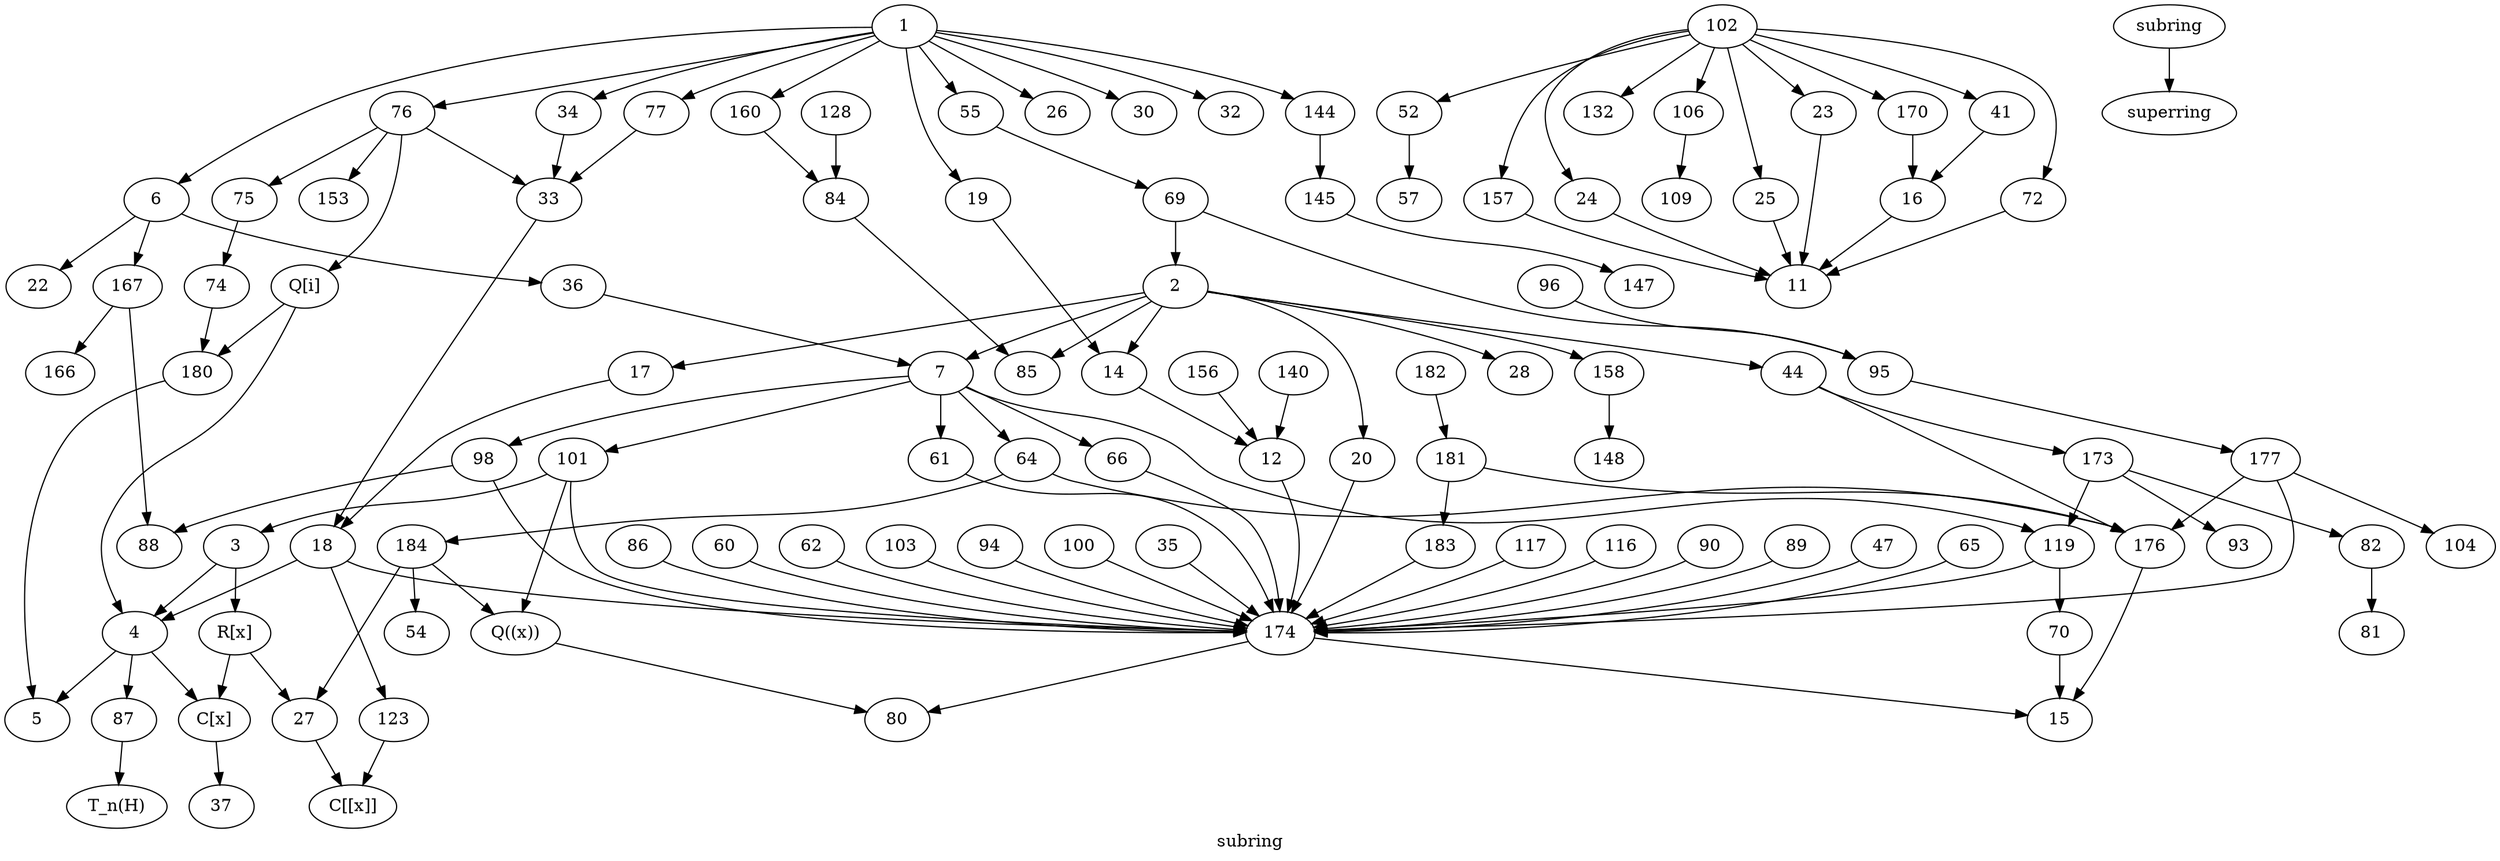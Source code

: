 digraph G {
  1; // Z
  2; //Q
  3; //R
  4; //C
  5; //H
  6;  // Z[x]
  7;  // Q[x]
  12; //M_n(k) (where k = Q)
  14; //T_n(k) (where k = Q)
  15; // rational column-finite matrix ring
  27; // R[[x]]
  34; // Z[(1+sqrt(-19))/2]
  36; // Z+xQ[x]
  41; // right not left kasch ring
  44; // bass's non perfect ring
  52; // countably infinite boolean ring
  57; // \prod F_2
  64; // Q[[x^2,x^3]]
  70; //Bergman's exchange ring that isn't clean
  72; // Nakayama's QF ring
  74; // Hurwitz quaternions
  75; // Lipschitz quaternions
  76; // Z[i]
  77; // Z[sqrt(-5)]
  80; //O'Meara's infinite matrix algebra
  81; //Bergman's unit-regular ring
  82; //Bergman's non-unit-regular subring
  88; //R[x1,x2,...]
  98; // Q[x_1,...,x_n]
  101; // Q(x)
  102; // F_2
  123; // Mori not Krull domain
  132; //Samuel's UFD having a non-UFD power series ring
  153; //Puninski's 2-dimensional uniserial domain
  167; //Z[x0,x1,x2,...]
  170; // Basic ring of nakayama's QF ring
  180; // placeholder for rational quaternions
  "Q[i]";
  184; // "Q[[X]]"
  "Q((x))";
  176; //infinite upper triangular rational matrices
  174; //row-and-column finite infinite rational matrices
  173; //finite-support rational matrices plus diagonal copy of Q
  16; // "T_n(F_2)";
  11; // "M_n(F_2)";

  label = "subring";
  subring -> superring;
  // Existing
//   1 -> 2;
//   1 -> 4;
//   2 -> 3;
  3 -> 4;
  4 -> 5;
//   6 -> 101;
  14 -> 12;
//   44 -> 15;
//   64 -> 27;
//   77 -> 4;
  82 -> 81;
  36 -> 7;
  6 -> 36;
  52 -> 57;


  // Adopted
  6 -> 167;
  167 -> 166;
  167 -> 88;
  98 -> 88;
  7 -> 98; // update 98 to have rational entries
  76 -> 153;
  76 -> 75;
  76 -> 33;
//   33 -> 4; // Can we say more?
  7 -> 101;
  6 -> 22;
  145 -> 147;
  75 -> 74;
  144 -> 145;
  77 -> 33;
  158 -> 148;
  34 -> 33;
  1 -> 55 -> 69 -> 2;
  69 -> 95; // if p specialized to 2
  7 -> 119 -> 70; // specialize 70 to Q
  160 -> 84; // specialize 160 to p=2
  18 -> 123;
  19 -> 14;
  106 -> 109;
  101 -> 3;
  84 -> 85;// specialize 84 and 85 to p=2
  17 -> 18;
  7 -> 64;
  7 -> 61;
  41 -> 16;
  4 -> 87;
  2 -> 85;
  70 -> 15; // specialize 70 to Q
  18 -> 4;
  170 -> 16;
  7 -> 66; // specialize 66 to Q
   // Fix 16 to be T_n(F_2) instead of T_2(F_2)
  72 -> 11;
  157 -> 11;
  24 -> 11;
  16 -> 11;
  25 -> 11;
  23 -> 11;
  173 -> 93; // specialize 93 to Q
  44 -> 173;
  173 -> 82;
//   173 -> 174;
  174 -> 80; // on the diagonal, right?
  174 -> 15;
  173 -> 119;
  119 -> 174;
  44 -> 176;
  176 -> 15;
  156 -> 12; // need to specialize 12 to Q
  140 -> 12;
  66  -> 174;
  61 -> 174;
  101 -> 174;
  98 -> 174;
  12 -> 174;
  18 -> 174;
  20 -> 174;
  117 -> 174;
  116 -> 174;
  90 -> 174;
  89 -> 174;
  47 -> 174;
  65 -> 174;
  86 -> 174;
  60 -> 174;
  62 -> 174;
  103 -> 174;
  94 -> 174;
  100 -> 174;
  35 -> 174;
  33 -> 18;
//   7 -> 176;
  96 -> 95;
  177 -> 174;
  64 -> 176;
  177 -> 104;
  177 -> 176;
  128 -> 84;
  95 -> 177;
  74 ->180;
  180 -> 5;
  181 -> 183;
  181 -> 176;
  183 -> 174;
  182 -> 181;
  64 -> 184;
  184 -> 27;
  184 -> 54;//specialize 54 to Q


  // Proposed

//   76 -> 4;
  1 -> 76;
  1 -> 26;
  1 -> 77;
  1 -> 30;
  2 -> 7;
  1 -> 6;
  1 -> 32;
  1 -> 160;
  1 -> 34;
  1 -> 144;
  1 -> 19;
//   3 -> 27;
  2 -> 28;
  2 -> 44;
  2 -> 17;
  2 -> 158;
  2 -> 14; // update 14+12 to be rational entries
  2 -> 20;
  102 -> 170;
  102 -> 41;
  102 -> 72;
  102 -> 132;
  102 -> 23;
  102 -> 24;
  102 -> 25;
  102 -> 106;
  102 -> 52;
  102 -> 157;

//   34 -> 4;

  "Q[i]" -> 180;
  76 -> "Q[i]";
  180; // rational quaternions
  "Q[i]" -> 4;
  "Q((x))" -> 80;
//   7 -> 184;
  184 -> "Q((x))";
//   2 -> 70;  // 70 looks suspiciously like it might contain Q((x)) as in O'meara's description
  101 -> "Q((x))";
  123 -> "C[[x]]";
  27 -> "C[[x]]";
  // Specialize 10 to Z/(4) and then make it a subring of 29?
  4 -> "C[x]" -> 37;
  "R[x]" -> "C[x]";
  "R[x]" -> 27;
  3 -> "R[x]";



  87 -> "T_n(H)";

  // 130 embeds in the product ring C^[0,1]

  // not sure if 69 -> 160 when specialized to p=2


    // 81 -> 80;  ????? Don't recall this one: not sure where it came from

//   168 -> 177;
//   168 -> 95;

}